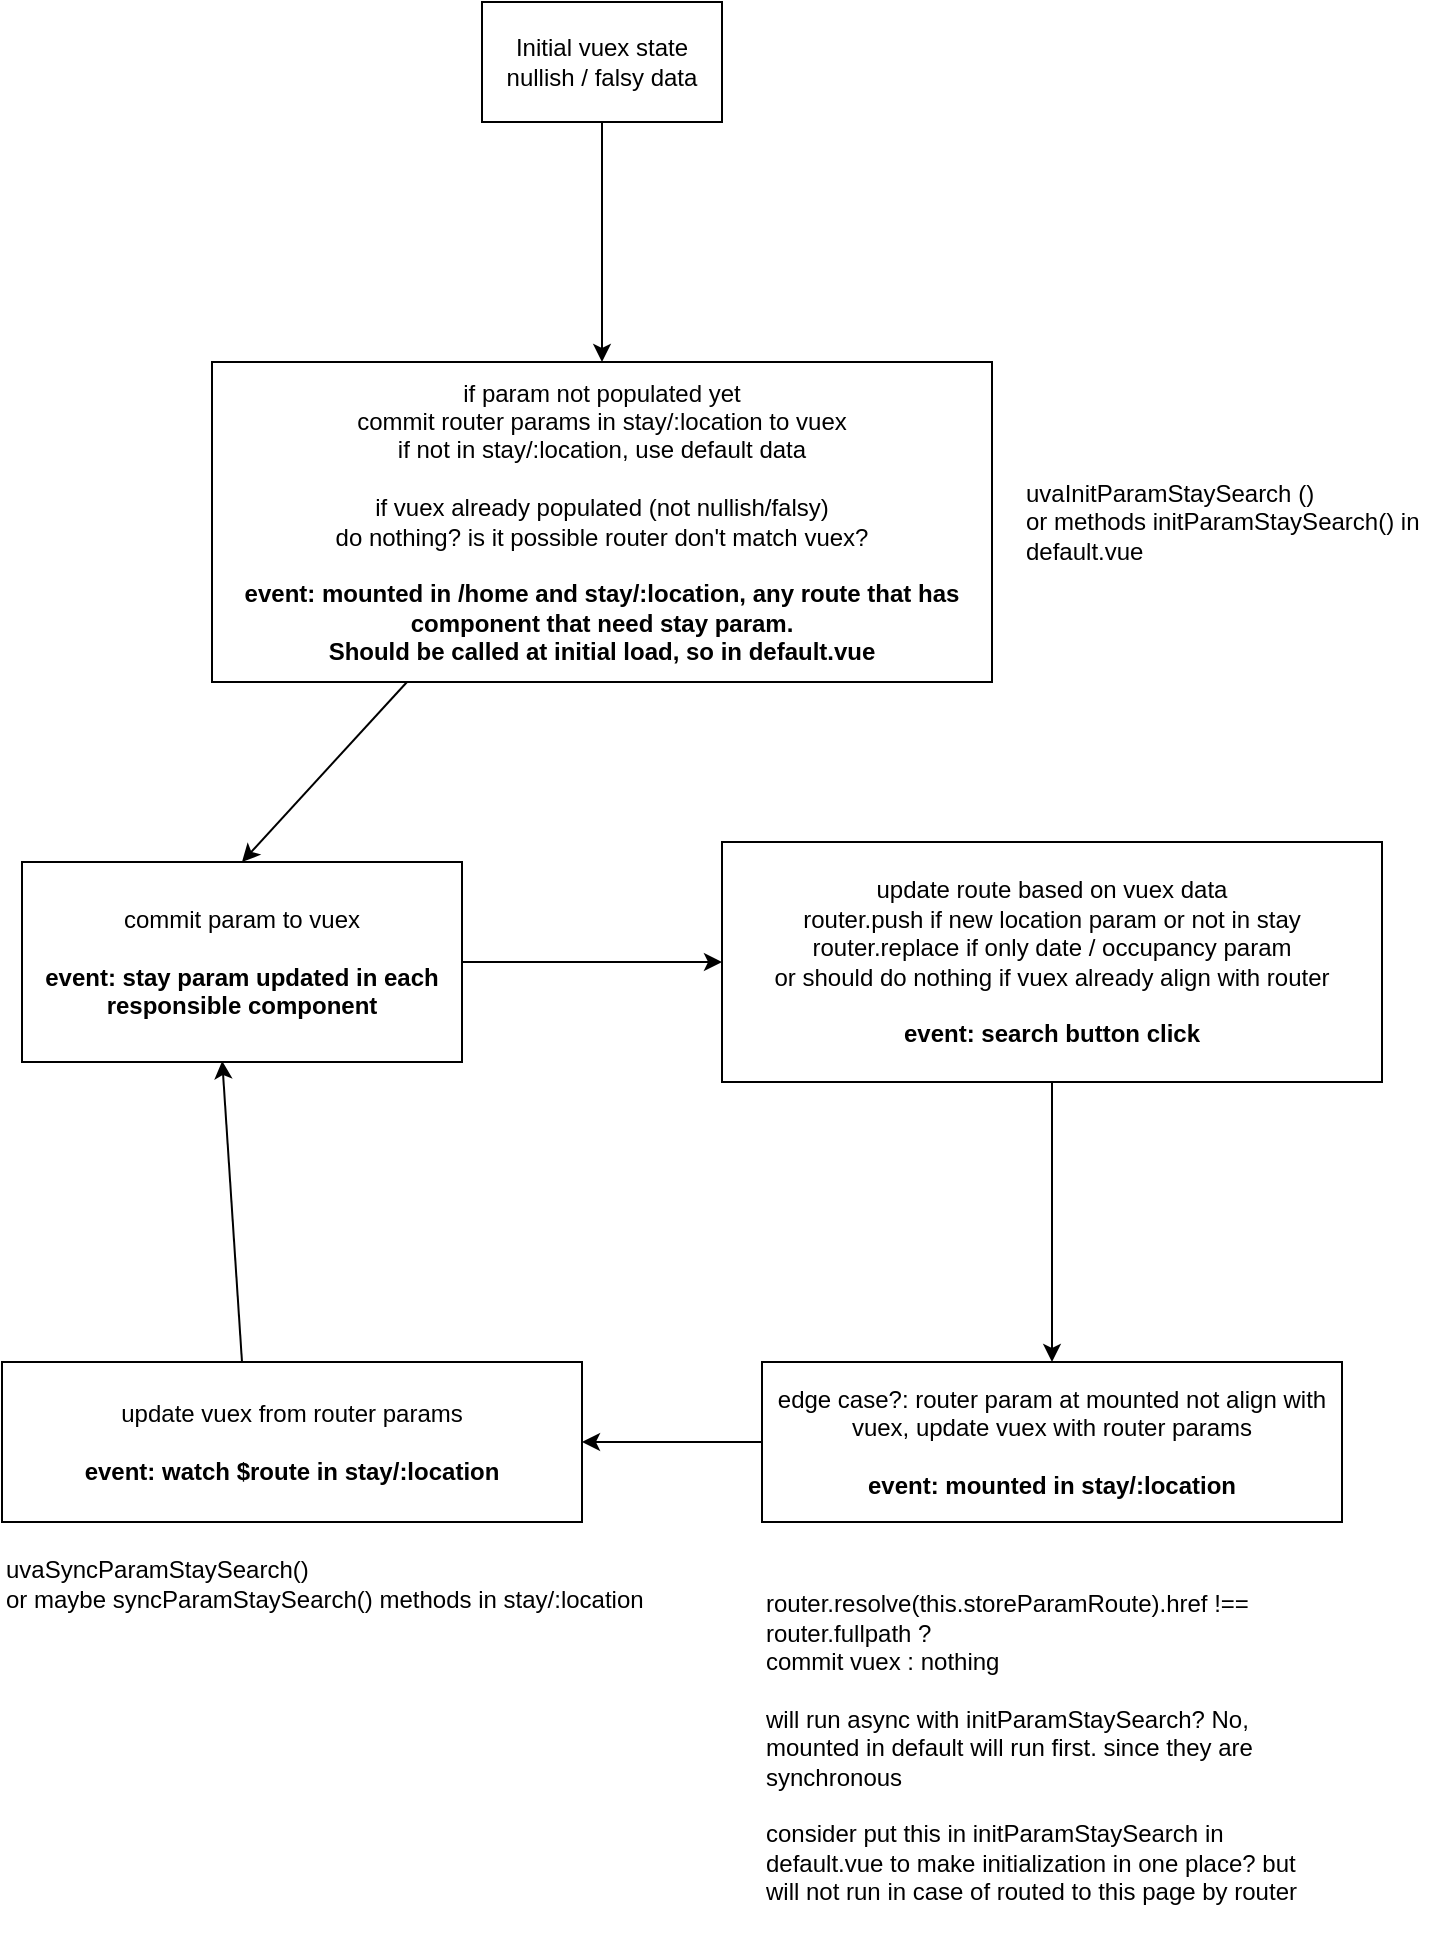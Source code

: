 <mxfile version="15.0.3" type="github">
  <diagram id="biNQedBPSxyOYzNM9LYE" name="Page-1">
    <mxGraphModel dx="1021" dy="504" grid="1" gridSize="10" guides="1" tooltips="1" connect="1" arrows="1" fold="1" page="1" pageScale="1" pageWidth="827" pageHeight="1169" math="0" shadow="0">
      <root>
        <mxCell id="0" />
        <mxCell id="1" parent="0" />
        <mxCell id="Mx8b_KnRJ39ZjPCMfpyR-1" value="Initial vuex state&lt;br&gt;nullish / falsy data" style="rounded=0;whiteSpace=wrap;html=1;" vertex="1" parent="1">
          <mxGeometry x="330" y="70" width="120" height="60" as="geometry" />
        </mxCell>
        <mxCell id="Mx8b_KnRJ39ZjPCMfpyR-2" value="if param not populated yet&lt;br&gt;commit router params in stay/:location to vuex&lt;br&gt;if not in stay/:location, use default data&lt;br&gt;&lt;br&gt;if vuex already populated (not nullish/falsy)&lt;br&gt;do nothing? is it possible router don&#39;t match vuex?&lt;br&gt;&lt;br&gt;&lt;b&gt;event: mounted in /home and stay/:location, any route that has component that need stay param.&lt;br&gt;Should be called at initial load, so in default.vue&lt;/b&gt;" style="rounded=0;whiteSpace=wrap;html=1;" vertex="1" parent="1">
          <mxGeometry x="195" y="250" width="390" height="160" as="geometry" />
        </mxCell>
        <mxCell id="Mx8b_KnRJ39ZjPCMfpyR-3" value="" style="endArrow=classic;html=1;exitX=0.5;exitY=1;exitDx=0;exitDy=0;" edge="1" parent="1" source="Mx8b_KnRJ39ZjPCMfpyR-1" target="Mx8b_KnRJ39ZjPCMfpyR-2">
          <mxGeometry width="50" height="50" relative="1" as="geometry">
            <mxPoint x="270" y="190" as="sourcePoint" />
            <mxPoint x="320" y="140" as="targetPoint" />
          </mxGeometry>
        </mxCell>
        <mxCell id="Mx8b_KnRJ39ZjPCMfpyR-9" value="" style="edgeStyle=orthogonalEdgeStyle;rounded=0;orthogonalLoop=1;jettySize=auto;html=1;" edge="1" parent="1" source="Mx8b_KnRJ39ZjPCMfpyR-4" target="Mx8b_KnRJ39ZjPCMfpyR-8">
          <mxGeometry relative="1" as="geometry" />
        </mxCell>
        <mxCell id="Mx8b_KnRJ39ZjPCMfpyR-4" value="commit param to vuex&lt;br&gt;&lt;br&gt;&lt;b&gt;event: stay param updated in each responsible component&lt;/b&gt;" style="rounded=0;whiteSpace=wrap;html=1;" vertex="1" parent="1">
          <mxGeometry x="100" y="500" width="220" height="100" as="geometry" />
        </mxCell>
        <mxCell id="Mx8b_KnRJ39ZjPCMfpyR-11" value="" style="edgeStyle=orthogonalEdgeStyle;rounded=0;orthogonalLoop=1;jettySize=auto;html=1;" edge="1" parent="1" source="Mx8b_KnRJ39ZjPCMfpyR-8" target="Mx8b_KnRJ39ZjPCMfpyR-10">
          <mxGeometry relative="1" as="geometry" />
        </mxCell>
        <mxCell id="Mx8b_KnRJ39ZjPCMfpyR-8" value="&lt;div&gt;update route based on vuex data&lt;/div&gt;&lt;div&gt;&lt;span&gt;router.push if new location param or not in stay&lt;/span&gt;&lt;br&gt;&lt;/div&gt;&lt;div&gt;router.replace if only date / occupancy param&lt;/div&gt;&lt;div&gt;or should do nothing if vuex already align with router&lt;/div&gt;&lt;div&gt;&lt;br&gt;&lt;/div&gt;&lt;div&gt;&lt;b&gt;event: search button click&lt;/b&gt;&lt;br&gt;&lt;/div&gt;" style="whiteSpace=wrap;html=1;rounded=0;" vertex="1" parent="1">
          <mxGeometry x="450" y="490" width="330" height="120" as="geometry" />
        </mxCell>
        <mxCell id="Mx8b_KnRJ39ZjPCMfpyR-21" style="edgeStyle=orthogonalEdgeStyle;rounded=0;orthogonalLoop=1;jettySize=auto;html=1;exitX=0;exitY=0.5;exitDx=0;exitDy=0;entryX=1;entryY=0.5;entryDx=0;entryDy=0;" edge="1" parent="1" source="Mx8b_KnRJ39ZjPCMfpyR-10" target="Mx8b_KnRJ39ZjPCMfpyR-18">
          <mxGeometry relative="1" as="geometry" />
        </mxCell>
        <mxCell id="Mx8b_KnRJ39ZjPCMfpyR-10" value="edge case?: router param at mounted not align with vuex, update vuex with router params&lt;br&gt;&lt;br&gt;&lt;b&gt;event: mounted in stay/:location&lt;/b&gt;" style="rounded=0;whiteSpace=wrap;html=1;" vertex="1" parent="1">
          <mxGeometry x="470" y="750" width="290" height="80" as="geometry" />
        </mxCell>
        <mxCell id="Mx8b_KnRJ39ZjPCMfpyR-14" value="" style="endArrow=classic;html=1;exitX=0.25;exitY=1;exitDx=0;exitDy=0;entryX=0.5;entryY=0;entryDx=0;entryDy=0;" edge="1" parent="1" source="Mx8b_KnRJ39ZjPCMfpyR-2" target="Mx8b_KnRJ39ZjPCMfpyR-4">
          <mxGeometry width="50" height="50" relative="1" as="geometry">
            <mxPoint x="530" y="460" as="sourcePoint" />
            <mxPoint x="580" y="410" as="targetPoint" />
          </mxGeometry>
        </mxCell>
        <mxCell id="Mx8b_KnRJ39ZjPCMfpyR-15" value="uvaInitParamStaySearch ()&lt;br&gt;or methods initParamStaySearch() in default.vue" style="text;html=1;strokeColor=none;fillColor=none;align=left;verticalAlign=middle;whiteSpace=wrap;rounded=0;" vertex="1" parent="1">
          <mxGeometry x="600" y="305" width="210" height="50" as="geometry" />
        </mxCell>
        <mxCell id="Mx8b_KnRJ39ZjPCMfpyR-17" value="uvaSyncParamStaySearch()&lt;br&gt;or maybe syncParamStaySearch()&amp;nbsp;methods in stay/:location" style="text;html=1;strokeColor=none;fillColor=none;align=left;verticalAlign=middle;whiteSpace=wrap;rounded=0;" vertex="1" parent="1">
          <mxGeometry x="90" y="846" width="330" height="30" as="geometry" />
        </mxCell>
        <mxCell id="Mx8b_KnRJ39ZjPCMfpyR-18" value="update vuex from router params&lt;br&gt;&lt;br&gt;&lt;b&gt;event: watch $route in stay/:location&lt;/b&gt;" style="rounded=0;whiteSpace=wrap;html=1;" vertex="1" parent="1">
          <mxGeometry x="90" y="750" width="290" height="80" as="geometry" />
        </mxCell>
        <mxCell id="Mx8b_KnRJ39ZjPCMfpyR-20" value="" style="endArrow=classic;html=1;entryX=0.455;entryY=0.995;entryDx=0;entryDy=0;entryPerimeter=0;" edge="1" parent="1" target="Mx8b_KnRJ39ZjPCMfpyR-4">
          <mxGeometry width="50" height="50" relative="1" as="geometry">
            <mxPoint x="210" y="750" as="sourcePoint" />
            <mxPoint x="260" y="700" as="targetPoint" />
          </mxGeometry>
        </mxCell>
        <mxCell id="Mx8b_KnRJ39ZjPCMfpyR-22" value="router.resolve(this.storeParamRoute).href !==&amp;nbsp; router.fullpath ?&lt;br&gt;commit vuex : nothing&lt;br&gt;&lt;br&gt;will run async with initParamStaySearch? No, mounted in default will run first. since they are synchronous&lt;br&gt;&lt;br&gt;consider put this in initParamStaySearch in default.vue to make initialization in one place? but will not run in case of routed to this page by router" style="text;html=1;strokeColor=none;fillColor=none;align=left;verticalAlign=middle;whiteSpace=wrap;rounded=0;" vertex="1" parent="1">
          <mxGeometry x="470" y="846" width="280" height="194" as="geometry" />
        </mxCell>
      </root>
    </mxGraphModel>
  </diagram>
</mxfile>

